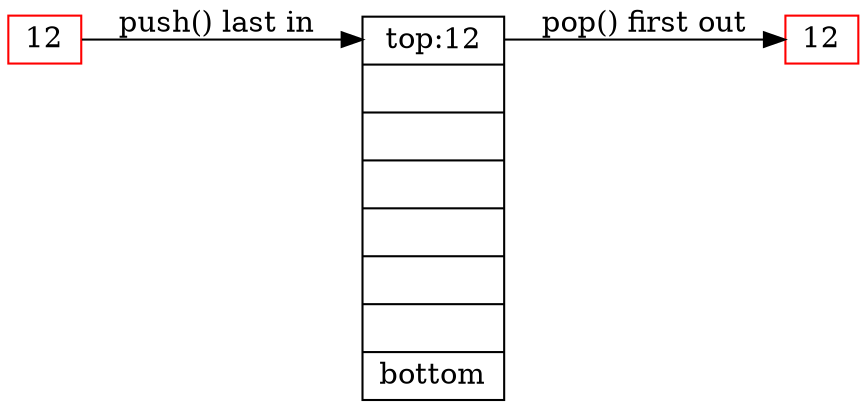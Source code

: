 digraph {
    ndoesep=.05;
    rankdir=LR;
    node [shape=record,width=.1,height=.1];
    node0 [label = "<f0> top:12|<f1> |<f2> |<f3> |<f4> |<f5> |<f6> | <f7> bottom",height=2.5];
    node [shape=record,width=.1,height=.1,color=red]
    node1 [label="12"]
    node0:f0-> node1 [label="pop() first out"]
    node2 [label="12"]
    node2 -> node0:f0 [label="push() last in "]
}